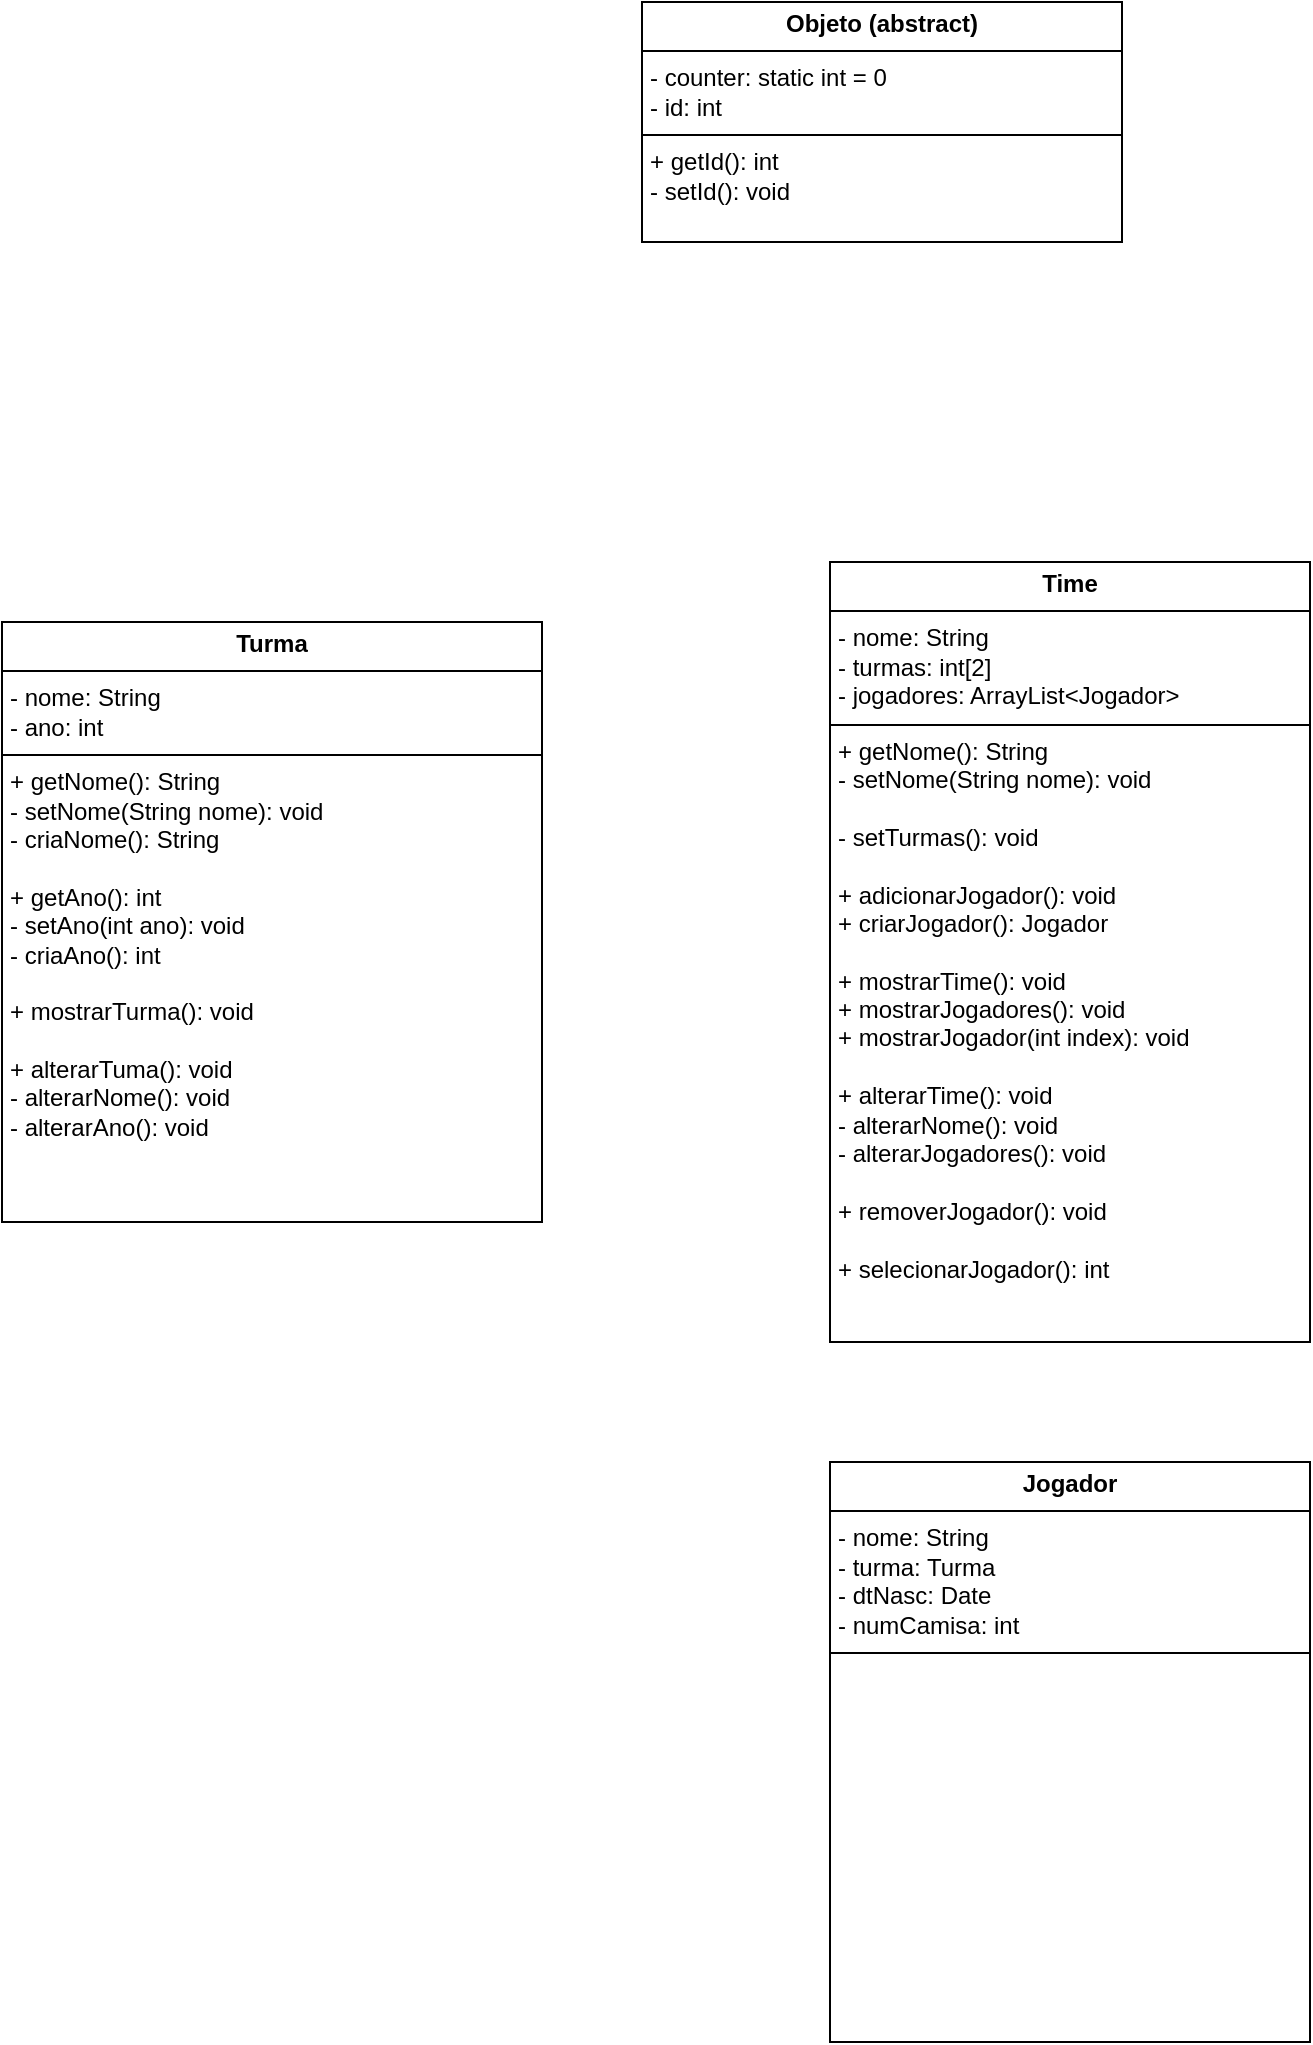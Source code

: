 <mxfile version="24.7.7">
  <diagram name="Página-1" id="pPs8pWtM1asVK4aH7QJH">
    <mxGraphModel dx="1434" dy="780" grid="1" gridSize="10" guides="1" tooltips="1" connect="1" arrows="1" fold="1" page="1" pageScale="1" pageWidth="827" pageHeight="1169" math="0" shadow="0">
      <root>
        <mxCell id="0" />
        <mxCell id="1" parent="0" />
        <mxCell id="nsmP6TGw7-WZsQIfxHg0-3" value="&lt;p style=&quot;margin:0px;margin-top:4px;text-align:center;&quot;&gt;&lt;b&gt;Turma&lt;/b&gt;&lt;/p&gt;&lt;hr size=&quot;1&quot; style=&quot;border-style:solid;&quot;&gt;&lt;p style=&quot;margin:0px;margin-left:4px;&quot;&gt;&lt;span style=&quot;background-color: initial;&quot;&gt;- nome: String&lt;/span&gt;&lt;br&gt;&lt;/p&gt;&lt;p style=&quot;margin:0px;margin-left:4px;&quot;&gt;- ano: int&lt;/p&gt;&lt;hr size=&quot;1&quot; style=&quot;border-style:solid;&quot;&gt;&lt;p style=&quot;margin:0px;margin-left:4px;&quot;&gt;+ getNome(): String&lt;/p&gt;&lt;p style=&quot;margin:0px;margin-left:4px;&quot;&gt;- setNome(String nome): void&lt;/p&gt;&lt;p style=&quot;margin:0px;margin-left:4px;&quot;&gt;- criaNome(): String&lt;/p&gt;&lt;p style=&quot;margin:0px;margin-left:4px;&quot;&gt;&lt;br&gt;&lt;/p&gt;&lt;p style=&quot;margin:0px;margin-left:4px;&quot;&gt;+ getAno(): int&lt;/p&gt;&lt;p style=&quot;margin:0px;margin-left:4px;&quot;&gt;- setAno(int ano): void&lt;/p&gt;&lt;p style=&quot;margin:0px;margin-left:4px;&quot;&gt;- criaAno(): int&lt;/p&gt;&lt;p style=&quot;margin:0px;margin-left:4px;&quot;&gt;&lt;br&gt;&lt;/p&gt;&lt;p style=&quot;margin:0px;margin-left:4px;&quot;&gt;+ mostrarTurma(): void&lt;/p&gt;&lt;p style=&quot;margin:0px;margin-left:4px;&quot;&gt;&lt;br&gt;&lt;/p&gt;&lt;p style=&quot;margin:0px;margin-left:4px;&quot;&gt;+ alterarTuma(): void&lt;/p&gt;&lt;p style=&quot;margin:0px;margin-left:4px;&quot;&gt;- alterarNome(): void&lt;/p&gt;&lt;p style=&quot;margin:0px;margin-left:4px;&quot;&gt;- alterarAno(): void&lt;/p&gt;" style="verticalAlign=top;align=left;overflow=fill;html=1;whiteSpace=wrap;" vertex="1" parent="1">
          <mxGeometry y="380" width="270" height="300" as="geometry" />
        </mxCell>
        <mxCell id="nsmP6TGw7-WZsQIfxHg0-4" value="&lt;p style=&quot;margin:0px;margin-top:4px;text-align:center;&quot;&gt;&lt;b&gt;Time&lt;/b&gt;&lt;/p&gt;&lt;hr size=&quot;1&quot; style=&quot;border-style:solid;&quot;&gt;&lt;p style=&quot;margin:0px;margin-left:4px;&quot;&gt;- nome: String&lt;/p&gt;&lt;p style=&quot;margin:0px;margin-left:4px;&quot;&gt;- turmas: int[2]&lt;/p&gt;&lt;p style=&quot;margin:0px;margin-left:4px;&quot;&gt;- jogadores: ArrayList&amp;lt;Jogador&amp;gt;&lt;/p&gt;&lt;hr size=&quot;1&quot; style=&quot;border-style:solid;&quot;&gt;&lt;p style=&quot;margin: 0px 0px 0px 4px;&quot;&gt;+ getNome(): String&lt;/p&gt;&lt;p style=&quot;margin: 0px 0px 0px 4px;&quot;&gt;- setNome(String nome): void&lt;/p&gt;&lt;p style=&quot;margin: 0px 0px 0px 4px;&quot;&gt;&lt;br&gt;&lt;/p&gt;&lt;p style=&quot;margin: 0px 0px 0px 4px;&quot;&gt;- setTurmas(): void&lt;/p&gt;&lt;p style=&quot;margin: 0px 0px 0px 4px;&quot;&gt;&lt;br&gt;&lt;/p&gt;&lt;p style=&quot;margin: 0px 0px 0px 4px;&quot;&gt;+ adicionarJogador(): void&lt;/p&gt;&lt;p style=&quot;margin: 0px 0px 0px 4px;&quot;&gt;+ criarJogador(): Jogador&lt;/p&gt;&lt;p style=&quot;margin: 0px 0px 0px 4px;&quot;&gt;&lt;br&gt;&lt;/p&gt;&lt;p style=&quot;margin: 0px 0px 0px 4px;&quot;&gt;+ mostrarTime(): void&lt;/p&gt;&lt;p style=&quot;margin: 0px 0px 0px 4px;&quot;&gt;+ mostrarJogadores(): void&lt;/p&gt;&lt;p style=&quot;margin: 0px 0px 0px 4px;&quot;&gt;+ mostrarJogador(int index): void&lt;/p&gt;&lt;p style=&quot;margin: 0px 0px 0px 4px;&quot;&gt;&lt;br&gt;&lt;/p&gt;&lt;p style=&quot;margin: 0px 0px 0px 4px;&quot;&gt;+ alterarTime(): void&lt;/p&gt;&lt;p style=&quot;margin: 0px 0px 0px 4px;&quot;&gt;- alterarNome(): void&lt;/p&gt;&lt;p style=&quot;margin: 0px 0px 0px 4px;&quot;&gt;- alterarJogadores(): void&lt;/p&gt;&lt;p style=&quot;margin: 0px 0px 0px 4px;&quot;&gt;&lt;br&gt;&lt;/p&gt;&lt;p style=&quot;margin: 0px 0px 0px 4px;&quot;&gt;+ removerJogador(): void&lt;/p&gt;&lt;p style=&quot;margin: 0px 0px 0px 4px;&quot;&gt;&lt;br&gt;&lt;/p&gt;&lt;p style=&quot;margin: 0px 0px 0px 4px;&quot;&gt;+ selecionarJogador(): int&lt;/p&gt;" style="verticalAlign=top;align=left;overflow=fill;html=1;whiteSpace=wrap;" vertex="1" parent="1">
          <mxGeometry x="414" y="350" width="240" height="390" as="geometry" />
        </mxCell>
        <mxCell id="nsmP6TGw7-WZsQIfxHg0-9" value="&lt;p style=&quot;margin:0px;margin-top:4px;text-align:center;&quot;&gt;&lt;b&gt;Objeto (abstract)&lt;/b&gt;&lt;/p&gt;&lt;hr size=&quot;1&quot; style=&quot;border-style:solid;&quot;&gt;&lt;p style=&quot;margin:0px;margin-left:4px;&quot;&gt;- counter: static int = 0&lt;br&gt;&lt;/p&gt;&lt;p style=&quot;margin:0px;margin-left:4px;&quot;&gt;- id: int&lt;/p&gt;&lt;hr size=&quot;1&quot; style=&quot;border-style:solid;&quot;&gt;&lt;p style=&quot;margin:0px;margin-left:4px;&quot;&gt;+ getId(): int&lt;/p&gt;&lt;p style=&quot;margin:0px;margin-left:4px;&quot;&gt;- setId(): void&lt;/p&gt;" style="verticalAlign=top;align=left;overflow=fill;html=1;whiteSpace=wrap;" vertex="1" parent="1">
          <mxGeometry x="320" y="70" width="240" height="120" as="geometry" />
        </mxCell>
        <mxCell id="nsmP6TGw7-WZsQIfxHg0-10" value="&lt;p style=&quot;margin:0px;margin-top:4px;text-align:center;&quot;&gt;&lt;b&gt;Jogador&lt;/b&gt;&lt;/p&gt;&lt;hr size=&quot;1&quot; style=&quot;border-style:solid;&quot;&gt;&lt;p style=&quot;margin:0px;margin-left:4px;&quot;&gt;- nome: String&lt;/p&gt;&lt;p style=&quot;margin:0px;margin-left:4px;&quot;&gt;- turma: Turma&lt;br&gt;&lt;/p&gt;&lt;p style=&quot;margin:0px;margin-left:4px;&quot;&gt;- dtNasc: Date&lt;/p&gt;&lt;p style=&quot;margin:0px;margin-left:4px;&quot;&gt;- numCamisa: int&lt;/p&gt;&lt;hr size=&quot;1&quot; style=&quot;border-style:solid;&quot;&gt;&lt;p style=&quot;margin: 0px 0px 0px 4px;&quot;&gt;&lt;br&gt;&lt;/p&gt;" style="verticalAlign=top;align=left;overflow=fill;html=1;whiteSpace=wrap;" vertex="1" parent="1">
          <mxGeometry x="414" y="800" width="240" height="290" as="geometry" />
        </mxCell>
      </root>
    </mxGraphModel>
  </diagram>
</mxfile>
